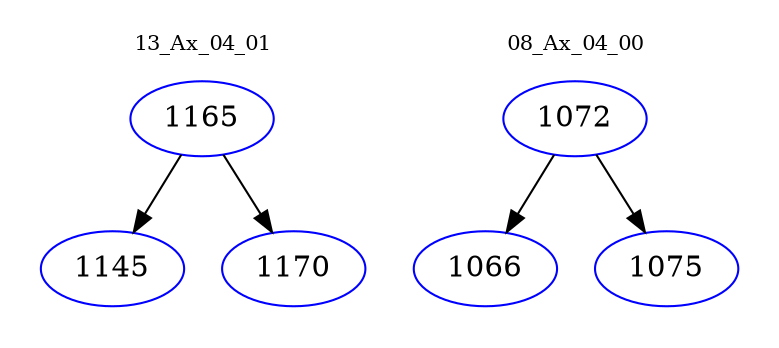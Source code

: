 digraph{
subgraph cluster_0 {
color = white
label = "13_Ax_04_01";
fontsize=10;
T0_1165 [label="1165", color="blue"]
T0_1165 -> T0_1145 [color="black"]
T0_1145 [label="1145", color="blue"]
T0_1165 -> T0_1170 [color="black"]
T0_1170 [label="1170", color="blue"]
}
subgraph cluster_1 {
color = white
label = "08_Ax_04_00";
fontsize=10;
T1_1072 [label="1072", color="blue"]
T1_1072 -> T1_1066 [color="black"]
T1_1066 [label="1066", color="blue"]
T1_1072 -> T1_1075 [color="black"]
T1_1075 [label="1075", color="blue"]
}
}
